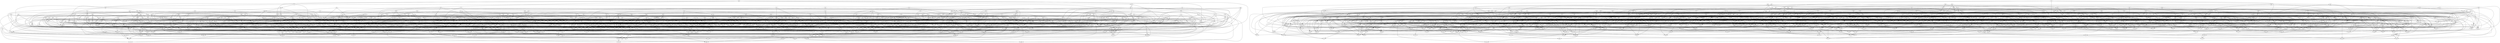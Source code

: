 digraph "Day 25 Cut Graph" {
	dlk -> skp
	rdx -> xff
	dmc -> thp
	cqx -> zsf
	cqx -> zhm
	cqx -> xcd
	cqx -> vcp
	hln -> bkg
	gks -> gng
	gks -> mkf
	gks -> nfg
	zql -> cjn
	zql -> tvb
	rvh -> svd
	rvh -> pcz
	ddc -> blb
	dbl -> nxm
	dbl -> xxc
	dbl -> knb
	dbl -> jjg
	dbl -> hdq
	gnt -> jpm
	gnt -> mbq
	gnt -> qsr
	qpx -> lbk
	qpx -> msb
	tqt -> ccl
	tqt -> nfh
	tqt -> gls
	tqt -> fgr
	tqt -> zgx
	tqt -> psn
	bpx -> tzz
	bpx -> rqp
	bpx -> dhx
	ccz -> lvt
	ccz -> bxg
	ccz -> mpp
	ccz -> jmp
	hkl -> xtx
	tts -> tmt
	tts -> rnx
	tts -> cgs
	bbc -> rqm
	bbc -> xkh
	bbc -> qbs
	bbc -> hrb
	npl -> kpg
	npl -> zbj
	npl -> cgn
	jxc -> djx
	jxc -> tkb
	hnp -> sdn
	lmg -> zfk
	lzh -> tzg
	lzh -> bgs
	lzh -> scb
	ppb -> vzk
	ppb -> pmp
	ppb -> rcf
	svt -> ssm
	svt -> xdq
	svt -> xqd
	svt -> lqm
	bvb -> pjc
	bvb -> sfc
	bvb -> dmc
	rtq -> qtr
	qjp -> xqj
	qjp -> kvs
	qjp -> gtg
	xzd -> zdf
	xzd -> gtn
	xzd -> hhr
	xzd -> tbh
	scg -> vzk
	scg -> gxv
	scg -> srd
	jnn -> tdt
	jnn -> ctx
	jnn -> ncg
	pjm -> vkv
	pjm -> tln
	pjm -> kbq
	pjm -> rjt
	cpv -> bjv
	cpv -> lvl
	cpv -> mmz
	lsl -> pvn
	lsl -> zss
	lsl -> bxs
	tcj -> pnz
	tcj -> ljp
	tcj -> tts
	tcj -> mbj
	gzm -> jsr
	gzm -> ltp
	gzm -> gdg
	gzm -> ndl
	nbb -> rtq
	nbb -> gbq
	nbb -> clv
	ncf -> zfk
	ncf -> fbh
	ncc -> vmx
	ncc -> cvp
	bhp -> lhz
	bhp -> mqp
	bhp -> nbl
	bhp -> sfl
	bhp -> mtm
	hbf -> qdc
	hbf -> shh
	hbf -> kjq
	ksf -> tjk
	ksf -> cdx
	ksf -> cht
	ksf -> pkd
	lbp -> sbs
	lbp -> dhx
	lbp -> hst
	lqr -> lnq
	lqr -> spm
	lqr -> rks
	lqr -> llj
	jkl -> rzz
	jkl -> xvc
	jkl -> vxb
	jkl -> fhx
	bvq -> ckv
	dnh -> kcp
	dnh -> jjq
	dhx -> kfr
	ltr -> bvz
	ltr -> ltp
	ltr -> lqc
	ltr -> pts
	ltr -> rjh
	jcg -> nfj
	jcg -> rks
	jzz -> qhh
	jzz -> vbn
	jzz -> bmf
	lsn -> sfc
	lsn -> pjs
	lsn -> sxj
	lgb -> xmc
	lgb -> mkq
	lgb -> ljf
	llb -> zxj
	htl -> rjp
	htl -> zqq
	htl -> fhk
	htl -> ckg
	htl -> scd
	ptk -> slt
	ptk -> hkl
	rjl -> dkg
	xxm -> xkg
	xxm -> qmc
	jfq -> vmx
	jfq -> phf
	jfq -> sjf
	jfq -> pfl
	lvd -> dfd
	lvd -> dxf
	lvd -> cbn
	qmq -> zvk
	shb -> zhd
	shb -> kjh
	rjt -> grj
	rjt -> hvd
	rjt -> jmq
	jmv -> qpv
	jmv -> dgr
	jmv -> kqc
	jmv -> tzz
	jmv -> ccz
	jmv -> bxg
	fvx -> fkx
	fvx -> qpg
	fvx -> xjl
	fvx -> rbl
	knc -> chr
	knc -> dlk
	xbg -> zjd
	xbg -> mms
	xbg -> xmq
	xbg -> rfn
	cht -> qgj
	cht -> hgd
	nms -> rjh
	nms -> xfp
	nms -> bmf
	gsc -> gbm
	gsc -> xnf
	gsc -> mqr
	knb -> vck
	knb -> thm
	knb -> zsm
	ksj -> hml
	ksj -> qmt
	ksj -> txb
	kjj -> zfp
	kjj -> glp
	vzf -> tqb
	sfq -> tgj
	sfq -> nng
	sfq -> xdv
	zjd -> crq
	ssg -> mhg
	ssg -> zxm
	ssg -> sdn
	ssg -> csx
	srf -> zhm
	srf -> lks
	srf -> bzp
	srf -> zpf
	pts -> rjh
	pts -> hvd
	pts -> tbg
	rbv -> gsc
	rbv -> hfj
	vct -> fzx
	vct -> jcz
	lkd -> blp
	jdd -> jtv
	jdd -> zmf
	jdd -> rvh
	jdd -> ggl
	qgp -> xlm
	qgp -> vmb
	qgp -> cnf
	qgp -> sxz
	lfl -> qlc
	lfl -> xbf
	lfl -> kvz
	lfl -> fxk
	lfl -> spm
	xjx -> knp
	xjx -> glh
	xjx -> gbq
	xjx -> qmz
	rrm -> mvt
	rrm -> jfp
	rhv -> nmt
	rhv -> knp
	rhv -> gtd
	rhv -> rpt
	rhv -> pkf
	rhv -> gnl
	qdb -> lmg
	nsj -> npg
	nsj -> rrm
	nsj -> xdq
	nsj -> xvc
	nsj -> xhl
	kbv -> dtt
	qfl -> tzr
	qfl -> mtj
	qfl -> fhk
	qfl -> mjx
	fzv -> thc
	zkl -> sns
	zkl -> zpl
	scb -> zvz
	gsb -> rhg
	djt -> thf
	djt -> rsx
	djt -> qgr
	djt -> zjp
	djt -> jtv
	lrm -> kjb
	ctc -> znz
	ctc -> jgh
	bsx -> mtn
	bsx -> lds
	bsx -> lgk
	bsx -> cjn
	gzp -> bjv
	gzp -> pnq
	gzp -> blh
	gzp -> sgd
	bkj -> sdj
	bkj -> mxz
	bkj -> hbp
	clr -> tzk
	clr -> sbb
	clr -> zlg
	clr -> ccm
	clr -> qgr
	clr -> zdb
	ldz -> tkd
	lfd -> rqp
	lfd -> glp
	lfd -> tnx
	lfd -> jdq
	lfd -> kfr
	jkt -> rjh
	jkt -> lgd
	jkt -> ghm
	jkt -> knm
	xpv -> smr
	xpv -> dhx
	kct -> mkj
	kct -> rpm
	lzp -> gxl
	lzp -> dmx
	lzp -> kbv
	lzp -> hdt
	xpr -> rnp
	xmb -> jcz
	xmb -> fvg
	xmb -> clm
	mbs -> mvh
	mbs -> hln
	tmk -> llt
	tmk -> tbq
	tmk -> llz
	tmk -> pnr
	fbq -> mcs
	fbq -> zgs
	qrr -> dtt
	rdl -> qxv
	rdl -> sgg
	rdl -> jrg
	rdl -> fbq
	vjl -> hbd
	vjl -> tkd
	vjl -> vbr
	vjl -> pcj
	bjk -> ckt
	bjk -> pqv
	bjk -> mbq
	bjk -> xhv
	bjk -> flc
	hcb -> tsc
	hcb -> zxd
	hcb -> bdb
	hcb -> znl
	tkc -> jjr
	tkc -> gfg
	tkc -> lrb
	qpm -> pkd
	jvq -> nvr
	xtl -> nsm
	zhd -> tgr
	rbl -> xtl
	rbl -> nhv
	vzg -> tdb
	vzg -> jrb
	vzg -> xcn
	vzg -> czz
	bjj -> sjr
	bjj -> mbc
	lpz -> blb
	lpz -> mbq
	ckz -> bnc
	ckz -> lnq
	ckz -> xdv
	vnl -> smm
	vgf -> grj
	vgf -> tbg
	vgf -> klh
	vgf -> kjg
	vgf -> xhl
	cnc -> kxb
	cnc -> jsf
	lzl -> kcx
	lzl -> zvl
	lzl -> qmq
	rck -> hqt
	rck -> lsl
	rck -> dnh
	tjk -> nrl
	vjz -> kmb
	vjz -> kht
	vjz -> gqz
	vjz -> xmh
	hhg -> bcc
	hhg -> ndx
	hhg -> tzm
	bvt -> gtd
	pfv -> brr
	pfv -> tzr
	pfv -> zmp
	pfv -> kjd
	mrr -> mkb
	mrr -> smm
	mrr -> tzv
	mrr -> hjq
	llj -> xxm
	llj -> dhk
	llj -> vhb
	bsk -> xln
	bsk -> sts
	bsk -> fxd
	bsk -> vjf
	gzq -> msb
	rsj -> dvr
	rsj -> hxq
	ckg -> sbr
	ckg -> pcf
	drp -> mvt
	drp -> ppb
	drp -> stg
	drp -> jtt
	mqj -> tqb
	rhp -> gms
	rhp -> rln
	bxd -> bgh
	bxd -> nrm
	dgm -> rps
	dgm -> qmj
	dgm -> btg
	mtn -> hnp
	mtn -> dls
	ttq -> ddc
	ttq -> fqp
	jhr -> msq
	jhr -> xcd
	jhr -> zxj
	jhr -> pcf
	qqz -> lcx
	qqz -> rss
	qqz -> zlc
	qqz -> vcs
	qqz -> pgz
	qqz -> khc
	ndg -> jgv
	ndg -> nvr
	ndg -> pqx
	lgm -> xkz
	lgm -> zxj
	lgm -> zgm
	hzm -> skc
	hzm -> kqc
	hzm -> znl
	jkj -> cvv
	jkj -> bcc
	jkj -> sfc
	rhm -> dmn
	rhm -> zxv
	rhm -> gzq
	rhm -> dvx
	vgv -> ttg
	vgv -> smm
	vgv -> lsl
	vgv -> cdf
	crp -> jkm
	crp -> rdg
	pcz -> psn
	gjr -> xtl
	gjr -> mxm
	gjr -> jnn
	gjr -> xfv
	qxh -> ndx
	qxh -> crh
	qxh -> tnz
	lvx -> hsb
	lvx -> lzb
	lvx -> hvb
	lvx -> lqm
	pcb -> qbj
	pcb -> nmm
	pcb -> ccm
	pcb -> rhj
	pcb -> prs
	lds -> tch
	lds -> kfk
	lds -> hjb
	lds -> qdj
	dkl -> nsb
	dkl -> slr
	kqj -> tkd
	nmt -> ncj
	nmt -> mms
	nmt -> lzk
	htv -> sts
	htv -> jgv
	htv -> fvg
	cbn -> bcx
	hmj -> hvg
	hmj -> ghm
	xld -> rjl
	xld -> jcf
	xld -> prb
	xld -> lrm
	nxm -> xmq
	nxm -> znz
	nxm -> bvt
	gtr -> hvf
	gtr -> qmh
	gtr -> djx
	gtr -> ggl
	pdd -> zxd
	pdd -> xbr
	pdd -> plg
	pdd -> bzg
	msq -> pkk
	tmc -> zrq
	tmc -> ghk
	tmc -> qtv
	smm -> jmq
	psd -> qfv
	phs -> kfs
	phs -> vxb
	phs -> znf
	phs -> qsf
	dzt -> nhv
	dzt -> rtb
	dzt -> kfd
	krh -> bzp
	krh -> tlf
	krh -> ghf
	krh -> fvg
	krh -> spm
	cds -> vxm
	qgg -> ncm
	qgg -> gkr
	qgg -> zft
	qgg -> hnd
	xzx -> nzm
	psc -> zrq
	psc -> hlq
	psc -> trn
	psc -> ckg
	blt -> msf
	blt -> blv
	gms -> xln
	gms -> kjb
	ftt -> xfp
	xbc -> bfz
	xbc -> znl
	xbc -> dhx
	nbl -> hnp
	nbl -> pxn
	cck -> pnq
	cck -> mts
	tkm -> rsx
	tkm -> tsc
	zfx -> bvj
	zfx -> lgk
	vng -> nsb
	ltb -> bjv
	ltb -> qrr
	ltb -> gfg
	djs -> sck
	djs -> xzx
	sbs -> rqh
	sbs -> gfp
	sbs -> jvl
	sbs -> cbd
	sbs -> thf
	rzh -> mhs
	rzh -> fkx
	rzh -> bcx
	rzh -> csr
	tpm -> jzz
	tpm -> xfh
	tpm -> gqj
	rmz -> qdb
	rmz -> kst
	rmz -> bxl
	rmz -> xjd
	rmz -> bsd
	llt -> zjd
	llt -> mbc
	mmt -> sts
	mmt -> sbb
	kxl -> zrp
	kxl -> jlg
	kxl -> qsr
	zqt -> xvf
	zqt -> svt
	zqt -> tkl
	zqt -> hml
	zqt -> bjk
	zqt -> ncc
	zjs -> hdq
	zjs -> lrb
	ckt -> ljg
	ckt -> xvl
	ckt -> jkl
	bkx -> vfm
	bkx -> xdz
	flr -> njp
	flr -> lkd
	flr -> hpk
	flr -> sfn
	jrz -> sns
	jrz -> xsn
	jrz -> rln
	xff -> mbq
	snf -> hck
	bxv -> lzl
	bxv -> brq
	bxv -> pts
	bxv -> qqz
	qtv -> jtb
	qtv -> qfv
	hgd -> zvl
	hgd -> mkn
	vgb -> xbf
	vgb -> txd
	vgb -> zmp
	vgb -> mgv
	mbv -> sdj
	mbv -> smm
	mbv -> mvr
	xdv -> stc
	xdv -> zjp
	rlr -> rjh
	rlr -> ttg
	rlr -> pmg
	rlr -> pcj
	kcx -> fnf
	kcx -> bgs
	kcx -> mhm
	jnh -> lcd
	jnh -> hpd
	jnh -> hfr
	jnh -> zpl
	fqx -> czf
	gbh -> hgp
	gbh -> zrl
	gbh -> gbz
	gbh -> xkp
	hrd -> gpx
	hrd -> jrb
	hrd -> mzs
	nrd -> xcd
	fds -> hbr
	fds -> znz
	fds -> sqq
	fds -> qjd
	ndx -> zfk
	zjp -> kdn
	gbc -> qfv
	zdb -> dvr
	zdb -> pxn
	jlz -> kfr
	jlz -> qft
	jlz -> rnr
	kdh -> rjh
	kdh -> gxl
	kdh -> fqj
	kdh -> gjx
	kzh -> vkv
	kzh -> ldz
	thg -> tjx
	thg -> lpq
	fnm -> vhh
	fnm -> jfd
	fnm -> nvh
	qrl -> ntx
	qrl -> scb
	qrl -> bsv
	mtg -> tlf
	ssp -> xmv
	ssp -> jdn
	ssp -> hgp
	zlg -> qgz
	bgh -> jxc
	zbj -> crq
	jmp -> ptz
	jmp -> fhv
	jmp -> hrj
	tsq -> rkr
	tsq -> rnh
	tsq -> rhn
	nvh -> xkg
	nvh -> tzp
	nvh -> rqx
	pnz -> dmc
	pnz -> xff
	kkx -> fpr
	kkx -> cdl
	kkx -> kbn
	zjv -> xfs
	zjv -> xbc
	zjv -> xpr
	zjv -> fsh
	zjv -> prd
	vxm -> jcz
	ncg -> tnx
	zqb -> qzl
	zqb -> rxp
	zqb -> lgk
	qzp -> bxz
	qzp -> rbn
	vxc -> dhk
	vxc -> xkp
	vxc -> jfg
	vxc -> bvq
	vxc -> xdc
	vxc -> sbr
	xvg -> mhg
	xvg -> rvc
	xvg -> hkp
	xvg -> fgr
	dzd -> nfh
	gfg -> qtr
	gfg -> xxf
	hxd -> ctc
	hxd -> ckt
	hxd -> mzs
	rvv -> ccl
	rvv -> qft
	rvv -> nrd
	hqz -> gng
	hqz -> rhp
	hqz -> vcb
	hqz -> bfh
	hqz -> dzt
	hqz -> kct
	pnq -> ghr
	pnq -> bnr
	mrg -> fdl
	mrg -> ghr
	mrg -> rcj
	mrg -> njk
	gdl -> xsj
	gdl -> mgv
	gdl -> btc
	gdl -> pqt
	kvt -> rqp
	kvt -> glx
	kvt -> lng
	kvt -> mmt
	brq -> ttq
	nnb -> dxr
	nnb -> xfv
	spg -> nrm
	spg -> zjp
	spg -> rvh
	spg -> kjj
	phg -> tpm
	phg -> jrn
	phg -> msl
	phg -> qhr
	tdg -> hfv
	tdg -> hvg
	tdg -> vvm
	tdg -> cgs
	tdg -> lsk
	zqn -> pjk
	zqn -> mkn
	zqn -> bcb
	zqn -> ndl
	jlq -> pfl
	jlq -> zzl
	jlq -> hhx
	jlq -> klh
	lhz -> psn
	kvz -> xxp
	kvz -> zdf
	kvz -> pgs
	kvz -> jzt
	zgp -> lxf
	zgp -> sjk
	zgp -> vct
	zgp -> lph
	slm -> kfk
	qzl -> ghk
	ksd -> dmn
	ksd -> pvn
	ksd -> tmt
	cqk -> rrk
	cqk -> tsb
	cqk -> plk
	cqk -> sqp
	bkg -> hmj
	bkg -> bcn
	cgs -> qsr
	pmt -> ldq
	pmt -> vxb
	pmt -> bxs
	pmt -> mbq
	gqv -> mxs
	gqv -> pjs
	gqv -> pmc
	gqv -> bxl
	rtp -> pfk
	rtp -> qgs
	rtp -> ptk
	hsn -> gnt
	hsn -> gsb
	hsn -> gqk
	hsn -> jnx
	hsn -> dqj
	znm -> lmg
	znm -> rcj
	znm -> gnh
	znm -> kzh
	znm -> trs
	fbv -> vmh
	fbv -> gfb
	fbv -> shb
	fbv -> ctx
	lqc -> hfv
	lqc -> fhn
	lqc -> xrt
	nkp -> sct
	nkp -> zch
	nkp -> pjs
	nkp -> cvk
	xhl -> qmq
	jjg -> zzn
	jjg -> lzk
	fgb -> ghr
	fgb -> rqv
	qsk -> lds
	qsk -> kch
	qsk -> tlh
	xmr -> kcx
	xmr -> nms
	xmr -> blb
	xmr -> qrr
	slz -> rxg
	slz -> sjk
	slz -> mkq
	slz -> pqt
	slz -> dnd
	xzr -> ftt
	xzr -> mbj
	xzr -> zxv
	xzr -> rtq
	xzr -> rtx
	xzr -> drp
	fhv -> tkr
	fhv -> gbc
	fhv -> bkx
	jjj -> bjj
	jjj -> rnx
	jjj -> dsl
	jjj -> qrl
	fxm -> bbg
	fxm -> rsj
	fxm -> vnk
	fxm -> vrx
	fxm -> prd
	ldr -> sjr
	ldr -> dvd
	ldr -> lkh
	ldr -> mxs
	ldr -> tvm
	phl -> fvj
	phl -> rcr
	phl -> mqr
	phl -> fsf
	phl -> sfk
	slt -> pfk
	hrj -> skc
	hrj -> bpv
	xtb -> cdx
	xtb -> rbq
	qkp -> xsq
	qkp -> zqb
	qkp -> plg
	vck -> hvd
	vck -> jjq
	vnk -> qdj
	qhl -> kvs
	qhl -> fld
	qhl -> jxj
	qhl -> bcx
	qhl -> glp
	nng -> jvq
	nng -> fqx
	vqm -> dlk
	vlm -> bvt
	vlm -> gjg
	dvx -> dvd
	dvx -> rdx
	mgj -> ftt
	mgj -> nnf
	mgj -> nmf
	mgj -> dvd
	mgj -> zzp
	mkx -> hvf
	mkx -> cdk
	mkx -> jds
	mkx -> hrj
	mkx -> jcz
	hpz -> rbd
	hpz -> tgl
	rqz -> ncf
	rqz -> hmp
	rqz -> gmx
	hml -> tln
	hml -> crt
	jqk -> dvp
	jqk -> qfb
	jqk -> qjd
	htm -> ntn
	htm -> cds
	fdm -> pfl
	fdm -> bgs
	fdm -> nrl
	fdm -> cjh
	qxv -> ckg
	qxv -> hxq
	qxv -> tkb
	vbn -> kpg
	vbn -> msb
	mnb -> xpr
	mnb -> ljs
	mnb -> xxm
	mnb -> rxk
	mnb -> nvr
	dvd -> dxc
	dvd -> gmx
	qzz -> fds
	qzz -> qzk
	qzz -> sjf
	qzz -> mts
	qnr -> svd
	ksc -> xbf
	ksc -> rpm
	ksc -> gtr
	ksc -> zqq
	crc -> bnc
	crc -> gqp
	crc -> rxz
	ktz -> kvz
	ktz -> qbs
	ktz -> cbl
	ktz -> nkr
	klh -> khc
	prg -> gng
	prg -> krs
	dvr -> dzr
	tbq -> mvr
	ssv -> nsm
	ssv -> zgm
	ltj -> xln
	ltj -> kct
	ltj -> mhs
	ltj -> bbg
	pqs -> jkm
	pqs -> tqb
	pqs -> rxz
	grx -> dqj
	grx -> qvr
	grx -> rss
	qbs -> djx
	qbs -> tqz
	dsl -> frt
	dsl -> hrx
	dsl -> dlj
	dsl -> bxf
	gnl -> lxh
	gnl -> bcc
	gnl -> hhm
	frz -> hck
	frz -> bfz
	frz -> kch
	zgs -> qlc
	thp -> bnr
	rhn -> sbz
	rhn -> hvg
	bsb -> ttc
	bsb -> kbn
	bsb -> xzc
	nnh -> lbk
	nnh -> dlk
	nnh -> lzk
	fhz -> hbr
	fhz -> sjh
	fhz -> xrt
	fhz -> mvh
	fhz -> mvr
	tvr -> ptz
	tvr -> nnb
	tvr -> kdc
	tvr -> hst
	tvr -> fsh
	tvq -> bdb
	mmz -> tjk
	mmz -> tvd
	mmz -> lrb
	xbk -> sjr
	cgk -> kxs
	cgk -> hjb
	cgk -> jcf
	gxz -> rqh
	gxz -> qhj
	gxz -> nng
	cqv -> pqv
	cqv -> xsp
	cqv -> vkp
	cqv -> czd
	dgn -> bqz
	dgn -> rnx
	dgn -> dnh
	dgn -> lmg
	xsp -> pdb
	crh -> lsk
	trg -> dvr
	trg -> zmf
	trg -> rsq
	trg -> gmg
	gpk -> qpm
	xcx -> sdn
	xcx -> kgk
	rzz -> vng
	rzz -> rlr
	dvp -> jsf
	xxc -> gnv
	xxc -> cst
	gmd -> sdj
	gmd -> bbb
	gmd -> vth
	gmd -> xbk
	ghk -> dxr
	xfp -> zjs
	xtx -> gkk
	blv -> gzq
	blv -> bvt
	tbh -> mfr
	tbh -> fjr
	tbh -> ksx
	tbh -> tkb
	mfv -> krf
	mfv -> sbz
	mfv -> gdg
	mfv -> ppb
	rxk -> zjl
	rxk -> pcz
	rxk -> xkz
	rxk -> trn
	kjq -> xjl
	kjq -> kpp
	kjq -> thc
	cqs -> tnz
	cqs -> xrg
	cqs -> xkl
	cqs -> hpk
	cqs -> ljp
	kfl -> hpd
	kfl -> hst
	kfl -> bgh
	kfl -> thg
	tsp -> glh
	tsp -> khx
	tsp -> dqp
	tsp -> nsj
	bmr -> lrb
	bmr -> hrd
	bmr -> fqp
	bmr -> jqt
	bmr -> ksd
	bmr -> cvk
	bmr -> gnl
	bmr -> xvx
	xfv -> pqx
	xfv -> bbl
	jtp -> lhz
	jtp -> zlv
	jtp -> xmb
	jtp -> tqz
	rlh -> dtt
	rlh -> rpc
	rlh -> tkc
	rlh -> chr
	bnh -> kjg
	thl -> frt
	thl -> kbv
	thl -> hsb
	thl -> crs
	gtg -> zxm
	gtg -> lsg
	gtg -> xzc
	vvh -> fpr
	vvh -> pgs
	vvh -> plg
	vvh -> vcp
	dfh -> gxv
	dfh -> bcp
	dfh -> cfq
	dfh -> fbh
	plg -> zdf
	plg -> psn
	ssn -> fpr
	ssn -> ksv
	ssn -> rvc
	lfn -> jct
	lfn -> qts
	lfn -> rxg
	lfn -> rxj
	mkr -> nrj
	bjq -> vxm
	bjq -> qft
	dmx -> pmp
	dmx -> cdf
	dmx -> mzs
	fvf -> gkk
	fvf -> xcn
	fvf -> zxb
	fvf -> mxz
	fvf -> gpp
	blh -> xvc
	blh -> xfp
	blh -> jrb
	stg -> cnc
	stg -> jkf
	stg -> rpt
	qjb -> rbq
	qjb -> bnr
	pnx -> rqm
	pnx -> bzp
	sfh -> tzz
	sfh -> rvc
	sfh -> vlh
	zqq -> bxz
	zqq -> jxj
	qxf -> qqc
	qxf -> qlg
	qxf -> dgt
	qxf -> cqz
	qct -> qnr
	qct -> dls
	qct -> lgk
	qct -> rqx
	qct -> rsx
	qct -> vps
	qct -> zxd
	dgr -> rfc
	dgr -> zjf
	dgr -> zft
	nrm -> nsm
	fpr -> gqm
	fpr -> zcq
	fxk -> zxj
	rrz -> sml
	rrz -> zvl
	rrz -> tbg
	rrz -> skp
	sgz -> hck
	sgz -> gbm
	sgz -> dfd
	prs -> zqb
	prs -> bbg
	tfc -> qpm
	kht -> qsr
	sjh -> skp
	xnx -> sxb
	xnx -> xln
	xnx -> kpp
	xnx -> mxm
	xnx -> xbr
	xnx -> tql
	vcr -> ldc
	vcr -> pmc
	vcr -> znf
	vcr -> tmt
	pkf -> tbg
	bsd -> zfk
	bsd -> hhn
	bsd -> vqm
	bsd -> kst
	dvv -> cnj
	dvv -> xzc
	dvv -> fsh
	dvv -> qzp
	dvv -> nrm
	vzm -> lpz
	vzm -> scb
	vzm -> crt
	vzm -> tgl
	gqz -> sdj
	gqz -> ksj
	mbl -> kkp
	mbl -> pjk
	gbq -> hmp
	gbq -> kdk
	hqx -> fvj
	hqx -> nrj
	hqx -> rxh
	hqx -> krs
	pdv -> jgh
	pdv -> jsf
	sxb -> rtb
	cdk -> qnr
	cdk -> tvq
	nfc -> bjj
	nfc -> fdl
	nfc -> jrn
	khx -> xsp
	khx -> txb
	mxk -> zqc
	mxk -> gjf
	mxk -> kbv
	mxk -> gjx
	xqz -> svx
	xqz -> xsq
	xqz -> tnx
	xqz -> kzz
	kcf -> gkq
	kcf -> mbs
	kcf -> hmp
	kcf -> vqm
	dzr -> xdz
	dzr -> clm
	bnc -> xsn
	kdn -> kqh
	dkg -> xln
	dkg -> zgd
	dkg -> ncg
	xbn -> rbb
	xbn -> gmx
	xbn -> ncf
	xbn -> clv
	xbn -> zss
	qls -> msm
	qls -> knp
	qls -> dbm
	qls -> ngx
	qls -> pdv
	qls -> dvx
	zcq -> zmf
	zcq -> jfd
	xkl -> qsf
	xkl -> pkf
	vrs -> sfl
	vrs -> zfx
	vrs -> hrj
	kdc -> nzm
	kdc -> zgd
	kdc -> rnp
	brb -> bvj
	ljf -> zlg
	ljf -> lnq
	ljf -> nvh
	gfv -> crp
	gfv -> xjl
	gfv -> kgd
	gfv -> bvq
	gfv -> tvb
	bpp -> gsc
	lsp -> lzb
	lsp -> ldz
	lsp -> blt
	lsp -> mbr
	mfr -> vlk
	mfr -> rnr
	vhh -> lfd
	vhh -> vhb
	vhh -> bdt
	vlc -> qbk
	vlc -> rxg
	vlc -> vjq
	vlc -> zgd
	fpl -> hkl
	fpl -> tlj
	fpl -> xfp
	bsq -> hdt
	bsq -> njk
	bsq -> rzr
	bsq -> gnn
	xqm -> qqf
	xqm -> vdd
	xqm -> zdz
	xqm -> dgp
	nfz -> bnh
	nfz -> mbs
	nfz -> hdt
	nfz -> rss
	dbs -> jfp
	dbs -> tkd
	nrb -> rzg
	nrb -> sbz
	nrb -> ndx
	nrb -> kvk
	gfb -> pdr
	gfb -> mtj
	fbr -> dvp
	fbr -> ccq
	fbr -> zzn
	fbr -> qsr
	rss -> zlc
	rps -> rdg
	rps -> vjf
	rps -> mpq
	rps -> dfd
	xkp -> bpx
	xkp -> trd
	crt -> gpk
	mpk -> ssv
	mpk -> vmb
	mpk -> bkv
	ngx -> rpc
	ngx -> qpm
	bzs -> flg
	bzs -> gch
	bzs -> qfb
	msl -> jdf
	msl -> vqn
	msl -> jqt
	hvf -> pxn
	kll -> kqj
	kll -> pqv
	kll -> cmt
	rhk -> jtm
	rhk -> vzk
	rhk -> hbp
	fsl -> jtt
	fsl -> dlj
	fsl -> drt
	fsl -> sqp
	mgv -> xzc
	mgv -> rks
	mgv -> tlf
	shs -> jct
	cmt -> jpm
	xbd -> shh
	xbd -> zsp
	xbd -> shq
	xbd -> htv
	xbd -> ksv
	xbd -> pdr
	kss -> glp
	ldq -> rkr
	ldq -> rnh
	ldq -> zlb
	ldq -> tsq
	xfr -> sdj
	xfr -> gzq
	xfr -> blr
	xfr -> qmt
	sbz -> ncj
	rdk -> fzl
	rdk -> bzz
	rdk -> pmp
	rdk -> nfx
	hmd -> zmf
	hmd -> fvg
	hmd -> ljz
	hmd -> gtn
	pjk -> sxj
	tnz -> qpx
	kqp -> gxl
	kqp -> zbb
	kqp -> lsk
	kqp -> dqp
	nmq -> nng
	bxf -> mxz
	bxf -> zss
	dmn -> msm
	mqr -> xnf
	xst -> qdc
	xst -> cpf
	xst -> vqc
	xst -> fgr
	tjx -> bqj
	khl -> xxp
	tgx -> xfp
	tgx -> frx
	tgx -> lsl
	tgx -> rbd
	vxl -> hhk
	vxl -> kjb
	vxl -> jhj
	vxl -> ntn
	rcf -> zth
	rcf -> jgr
	kpl -> zpf
	kpl -> bpv
	kpl -> bxd
	kpl -> slm
	kpl -> rjl
	kpl -> jcg
	zdf -> lqx
	zdf -> hxq
	mzg -> vnl
	qbj -> fxk
	qbj -> rtb
	gxl -> hln
	gxl -> ghm
	mhm -> bcc
	mhm -> vcg
	mhm -> nnh
	bmf -> ccf
	rrk -> mqv
	hsb -> kht
	hsb -> qsf
	hsb -> xmh
	bts -> xxc
	bts -> rht
	bts -> gjf
	bts -> rzr
	kbs -> rlz
	kbs -> tvb
	kbs -> lxf
	kbs -> rhd
	xds -> mbr
	xds -> qdb
	xds -> nqs
	xds -> lqm
	fvj -> kqh
	fvj -> vjf
	znl -> kdp
	sml -> pns
	qdj -> rlz
	cst -> hfv
	cst -> qvr
	skl -> sck
	skl -> hgj
	bkv -> hvf
	bkv -> zvq
	ndj -> rjp
	ndj -> zjf
	ndj -> fxl
	jvl -> rdg
	jvl -> rvc
	jvl -> hgj
	vcd -> flc
	vcd -> pfk
	gmg -> bnq
	gmg -> nsm
	gmg -> kjd
	nmv -> bjq
	nmv -> rqp
	nmv -> pnx
	nmv -> vjf
	hhk -> rfc
	hhk -> qqc
	qqg -> rbf
	qqg -> qzk
	qqg -> vqq
	qqg -> bmf
	rbg -> sxz
	gxj -> lpq
	gxj -> kqh
	xqj -> hjb
	rtx -> xmq
	rtx -> blp
	rtx -> vth
	qjk -> mkr
	qjk -> kss
	qjk -> rbg
	qjk -> mhq
	kjh -> rvc
	kjh -> jtv
	crn -> qqr
	tvm -> zbj
	rxc -> qvr
	rxc -> phg
	rxc -> cmt
	rxc -> fnd
	cjv -> qsf
	cjv -> rhg
	ggl -> tzp
	sfl -> jtb
	tlh -> fkx
	tlh -> rjp
	tlh -> zql
	nlf -> gdh
	nlf -> rjp
	nlf -> nbl
	nlf -> lsg
	phr -> ljg
	phr -> kqf
	phr -> mbc
	jmx -> bnh
	jmx -> cfl
	jmx -> gpk
	jmx -> gnn
	jmx -> trs
	rdr -> trs
	rdr -> pmc
	zrq -> kxs
	zrq -> bps
	qbk -> cgk
	qbk -> ncg
	sll -> zft
	tzs -> srv
	tzs -> mkn
	gjf -> vkv
	gjf -> sqv
	zqc -> vxd
	zqc -> cfl
	plk -> gdg
	ctx -> tzp
	ctx -> kch
	rln -> hxq
	pmg -> vxd
	prk -> mkn
	prk -> nqs
	prk -> dlk
	nbq -> nzm
	nbq -> bfc
	nbq -> jrz
	nbq -> zjl
	lqq -> npl
	lqq -> hrx
	lqq -> hgn
	lqq -> tzm
	jzh -> qlg
	qpg -> shq
	qpg -> nps
	qpg -> trd
	vcs -> vzk
	tdb -> rkr
	tdb -> pvn
	tdb -> bcp
	tdb -> fdt
	tdb -> rdx
	zlc -> lxh
	zlc -> kqf
	frj -> pdn
	frj -> pns
	frj -> fdt
	dbg -> nhv
	dbg -> sxk
	fzp -> rck
	fzp -> qgs
	fzp -> trs
	fzp -> jtt
	pcf -> fxl
	pcf -> qmj
	tnr -> skl
	tnr -> zrl
	tnr -> lpq
	tnr -> lhz
	tnr -> xmv
	pkk -> jvq
	fbc -> kxl
	fbc -> jfp
	fbc -> phf
	npj -> kjd
	npj -> bbl
	npj -> ntn
	nmf -> bmm
	nmf -> tlj
	nmf -> vmx
	cjt -> qzl
	cjt -> vjm
	cjt -> fmv
	cjt -> jkm
	bnz -> xjt
	bnz -> tgj
	bnz -> zkl
	bnz -> cqz
	txb -> vqn
	lvl -> jkf
	bzg -> jcf
	bzg -> lgk
	sgl -> jtv
	sgl -> cbl
	sgl -> glp
	ksg -> csr
	ksg -> kdn
	ksg -> ccm
	ksg -> xzn
	ksx -> nfj
	bfc -> llb
	bfc -> bkx
	bfc -> ttj
	bfc -> ghf
	vgj -> jkj
	vgj -> kpd
	vgj -> ptk
	vgj -> mbl
	xsj -> vzf
	xsj -> pgm
	xsj -> krs
	lxf -> tgj
	lxf -> qbj
	sqq -> lxh
	sqq -> pcj
	sqq -> sfn
	vqq -> jvz
	vqq -> cck
	vqq -> fnd
	pdr -> dzd
	hlx -> hvd
	hlx -> ltp
	hlx -> cvk
	hlx -> hpz
	zmp -> jfd
	xjl -> mtn
	vrh -> klx
	vrh -> nzm
	vrh -> dxr
	vrh -> zjp
	vrh -> qqp
	gsn -> ghf
	gsn -> qbs
	gsn -> qhj
	hjq -> ldz
	hjq -> gkq
	hjq -> sjr
	vcp -> bdb
	nmk -> kss
	nmk -> qqc
	nmk -> lls
	nmk -> sfl
	qjd -> qvr
	ldc -> nfx
	qmh -> ptz
	hlf -> zgz
	hlf -> nfx
	hlf -> vng
	hlf -> npt
	hlf -> sjf
	lgs -> bqz
	lgs -> pmh
	lgs -> dlj
	lgs -> sqv
	sgd -> lbk
	sgd -> qkk
	sgd -> jtt
	sgd -> hgq
	cdx -> pmp
	drz -> kjd
	drz -> mpg
	drz -> lfd
	ztl -> sfc
	ztl -> khc
	ztl -> bvt
	ztl -> tsq
	kqc -> pgm
	mjx -> fvj
	mjx -> nvh
	mjx -> jzt
	sbm -> qfl
	sbm -> gsn
	sbm -> tmc
	sbm -> shs
	zjz -> sfh
	zjz -> qlc
	zjz -> rhd
	rbn -> pph
	jrg -> xsq
	jrg -> jtb
	jrg -> bbl
	hpd -> xdz
	mhl -> hqt
	mhl -> cvp
	mhl -> gsb
	ljz -> sts
	gzl -> hdq
	gzl -> sjh
	ccm -> kxs
	zsm -> sjf
	zsm -> glr
	zsm -> mbc
	pvk -> dfm
	pvk -> cdh
	pvk -> hbb
	pvk -> mpk
	bsv -> gnz
	bsv -> txb
	jdq -> ksv
	jdq -> bvq
	crs -> cvv
	crs -> kbq
	crs -> ttl
	csr -> sck
	csr -> rvv
	csr -> tlh
	rnp -> msq
	gbz -> gxj
	gkk -> hgd
	fhn -> mvt
	fhn -> ldz
	fhn -> tfc
	ghn -> vmx
	ghn -> xfh
	zpf -> xfv
	khb -> xtl
	khb -> frz
	hqr -> ztz
	hqr -> qjb
	hqr -> ghm
	qvr -> pdv
	txc -> zbj
	txc -> blp
	dlj -> pdb
	stc -> mtj
	stc -> brb
	stc -> rtb
	pjc -> hgn
	jms -> tjx
	jms -> hnp
	jms -> tgr
	jms -> ckg
	nbp -> sgg
	nbp -> hzm
	nbp -> jzt
	nbp -> nmq
	nbp -> kfd
	jjv -> lfp
	jjv -> gdg
	jjv -> tsb
	gch -> nfx
	gch -> pjk
	fvg -> skl
	qpv -> rvh
	qpv -> sfk
	qpv -> fbd
	gqm -> ncm
	gqm -> nsm
	vpc -> jxc
	vpc -> xxp
	vkp -> cnc
	vkp -> qcn
	dnd -> ttc
	dnd -> bpx
	dnd -> dzd
	fdl -> crn
	fdl -> bsh
	jfc -> zxb
	jfc -> bzz
	jfc -> xgp
	jfc -> pdv
	fnc -> sgz
	fnc -> hkp
	fnc -> dbg
	fnc -> zkl
	ddz -> tzr
	ddz -> qkp
	ddz -> fjr
	ddz -> rcr
	jfd -> dls
	jfd -> thc
	gsl -> kpg
	gsl -> kzp
	gsl -> tfc
	gsl -> mzg
	rpt -> zrp
	zpv -> hdz
	zpv -> glr
	zpv -> lfp
	zpv -> mvj
	zpv -> vcs
	vpv -> zlv
	vpv -> qqc
	vpv -> qlg
	llz -> gpx
	llz -> zth
	llz -> lgd
	rzr -> xrg
	rzr -> blt
	rzr -> tjk
	nvx -> pgm
	nvx -> snf
	vsl -> njp
	vsl -> ztz
	vsl -> mbv
	vsl -> fbh
	tgl -> fbh
	kst -> lfp
	kst -> kmb
	kst -> crt
	jrj -> lpd
	jrj -> gfp
	jrj -> ljs
	jrj -> djs
	gtv -> mtg
	gtv -> zjz
	gtv -> bzg
	gtv -> zxd
	gtv -> shs
	tzr -> jfg
	vnm -> rhp
	vnm -> gxz
	vnm -> lqr
	bgt -> pmh
	srv -> pkf
	bps -> bnc
	bps -> bgh
	csk -> rbf
	csk -> tkd
	csk -> mzs
	mjr -> qjp
	mjr -> zgm
	mjr -> fld
	mjr -> qqp
	mjr -> pgj
	hgn -> thp
	hgn -> slr
	hgn -> lvl
	xvq -> tzg
	xvq -> pmh
	xvq -> bvz
	xvq -> rch
	smr -> zgm
	qhj -> llb
	qhj -> psd
	fzj -> lcd
	fzj -> bpp
	fzj -> qft
	fzj -> ndj
	fqn -> jmq
	fqn -> zdk
	fqn -> xtx
	fqn -> zxv
	fqn -> frj
	qtr -> pmh
	lfp -> cjh
	xls -> bmd
	xls -> jqs
	jvz -> tvd
	jvz -> vbn
	jvz -> dbm
	jvz -> ngx
	qzd -> pkk
	qzd -> pdr
	qzd -> ckz
	qzd -> zmp
	tvn -> dfm
	tvn -> svx
	tvn -> sbb
	tvn -> shs
	btc -> rbv
	btc -> gfb
	btc -> tgr
	fdt -> plk
	fdt -> drm
	mqp -> pkk
	mqp -> mqj
	kfk -> kjj
	lqm -> bgt
	ccf -> bnh
	ccf -> kfs
	ccf -> hhn
	ccf -> pjc
	dhk -> gdh
	dhk -> zgd
	vrr -> rfc
	vrr -> mpp
	sfk -> mkr
	sfk -> xcd
	nmm -> rzs
	nmm -> fxl
	dpn -> rck
	dpn -> njp
	dpn -> tsb
	dpn -> xxf
	fks -> jdq
	fks -> nbl
	fks -> mgv
	fks -> rsj
	flc -> dnh
	znf -> zrp
	znf -> mhl
	znf -> phf
	znf -> txc
	jdn -> jfd
	jdn -> tqb
	cvk -> mhl
	bvj -> lks
	bbg -> qzl
	bbg -> kzz
	hrr -> hxd
	hrr -> nbb
	hrr -> xxf
	hrr -> jjg
	hrr -> mnx
	dfk -> rzg
	dfk -> cfl
	dfk -> cpv
	dfk -> ttl
	mvj -> rzg
	mvj -> lsk
	mvj -> vcd
	bzp -> ksv
	rdq -> lcd
	rdq -> vxm
	pbp -> rdr
	pbp -> kbq
	pbp -> zdk
	pbp -> klh
	krt -> bjq
	krt -> gbm
	krt -> bxg
	krt -> rln
	ccb -> pdn
	ccb -> sjf
	ccb -> pnr
	ccb -> rhz
	bgs -> rlr
	tcf -> pph
	tcf -> bdb
	tcf -> zgm
	tcf -> psd
	vqc -> tzz
	vqc -> ktp
	vqc -> vcb
	glx -> zhd
	glx -> tsc
	glx -> gdh
	hbp -> cvv
	hbp -> ksj
	tvl -> qcm
	tvl -> xvl
	tvl -> rdx
	tvl -> jmx
	gsg -> gpp
	gsg -> czz
	gsg -> sfn
	gsg -> crs
	lkh -> vmx
	lkh -> jsr
	lkh -> pjc
	jjr -> krf
	jjr -> qxh
	jjr -> kbq
	hbb -> mkf
	hbb -> cds
	hbb -> rxh
	sxz -> thc
	mrj -> mhq
	mrj -> xld
	mrj -> xkg
	mrj -> rbl
	fzx -> kdp
	fzx -> nrd
	fzx -> xkp
	bpv -> kfr
	stb -> hhm
	stb -> gpk
	cdf -> gjg
	cgn -> rhg
	cgn -> xcn
	cgn -> ttl
	hmp -> rht
	kft -> llt
	kft -> rhk
	kft -> kpd
	kft -> cvv
	kft -> khx
	pvn -> jsr
	plj -> gks
	plj -> lbp
	plj -> nrj
	plj -> nfh
	zdx -> xsq
	zdx -> qdc
	zdx -> prg
	zdx -> vlh
	rzg -> bzz
	hsk -> nrf
	vth -> jgr
	cqf -> mhq
	cqf -> pph
	cqf -> vnk
	kdk -> ncj
	nht -> kss
	nht -> bpx
	nht -> rsq
	nht -> tzk
	hnx -> bfz
	hnx -> sxb
	hnx -> gbh
	hnx -> gbc
	xjd -> zvl
	xjd -> tlj
	xjd -> vcg
	fnf -> vkv
	fnf -> tln
	fnf -> kjg
	tzc -> mtn
	tzc -> hgz
	tzc -> tch
	tzc -> bxg
	tzc -> vrr
	ttz -> njp
	ttz -> mvr
	ttz -> nqs
	rqx -> tqb
	hvs -> rzz
	hvs -> hdq
	hvs -> glr
	hvs -> mqv
	gjx -> bpt
	ddb -> scd
	ddb -> lpq
	ddb -> jkb
	ddb -> qfv
	xkh -> zfx
	xkh -> qtv
	jdf -> gxl
	jdf -> ftt
	jdf -> chr
	jdf -> qcn
	qhn -> krf
	qhn -> gdg
	qhn -> scg
	qhn -> zxb
	qhn -> zzl
	fqj -> thp
	fqj -> grj
	fqj -> dbm
	qnv -> mvh
	qnv -> rpt
	qnv -> hrd
	bfh -> bvj
	bfh -> nfg
	bfh -> vcp
	blb -> crq
	jkb -> cbd
	jkb -> sxz
	fzl -> kmb
	fzl -> jsr
	fzl -> rch
	mpg -> mqp
	mpg -> pcf
	mpg -> jzt
	gpp -> bmm
	gpp -> dbm
	ghf -> rqx
	ghf -> kkx
	vcm -> zgs
	vcm -> gft
	vcm -> snf
	czz -> zvz
	czz -> xxf
	zbz -> xjd
	zbz -> brq
	zbz -> zvk
	zbz -> xgp
	kml -> ghr
	kml -> vqn
	cvs -> xrg
	cvs -> pmp
	cvs -> qgs
	cvs -> plk
	fqd -> fmv
	fqd -> sxk
	fqd -> nfh
	klx -> cjn
	xmc -> cmx
	xmc -> kfd
	zfp -> qdc
	zfp -> qfv
	zfp -> qtv
	tgj -> ckv
	mkj -> kfk
	mkj -> zmp
	mkj -> vcp
	shh -> qlg
	shh -> zhb
	skz -> vmh
	skz -> lhz
	skz -> tvb
	dqp -> rtq
	dqp -> xbk
	dqp -> knm
	tgn -> vnl
	tgn -> hbd
	tgn -> zvz
	zjl -> lcd
	zjl -> dhk
	zjl -> vgz
	btg -> zdf
	btg -> ndg
	btg -> shq
	dzb -> npg
	dzb -> zbz
	dzb -> hbd
	dzb -> pnz
	pdn -> kxb
	pdn -> hvg
	pdn -> pkd
	jnx -> nfc
	jnx -> txb
	jnx -> bkg
	jnx -> hqr
	mkf -> pgs
	mkf -> smr
	mkf -> pcz
	vrq -> lrq
	vrq -> ldc
	vrq -> jfq
	vrq -> fvh
	xnf -> trd
	jns -> zsp
	jns -> mpp
	jns -> bbt
	jns -> vcp
	xbr -> rjl
	xbr -> zkl
	bjv -> drm
	sjr -> mqv
	njk -> ljg
	njk -> kml
	qbz -> jtv
	qbz -> qbj
	qbz -> nmm
	qbz -> rxh
	jsh -> bcp
	jsh -> hmj
	jsh -> xff
	jsh -> jtt
	hxz -> bqz
	hxz -> rhz
	hxz -> blv
	hxz -> xxf
	xln -> vlk
	xvx -> fpl
	xvx -> ljp
	xvx -> ldk
	pfk -> zst
	sqp -> mkb
	sqp -> sqv
	bxl -> xdq
	bxl -> jkf
	kcp -> chr
	jqr -> flg
	jqr -> rkr
	vgz -> jhj
	vgz -> bpv
	rxj -> cjn
	gqk -> qgs
	gqk -> dbs
	gqk -> vcd
	kkl -> kzp
	kkl -> dlk
	dtq -> klx
	dtq -> cdk
	dtq -> xzx
	dtq -> ckg
	bbt -> zsf
	bbt -> dxr
	tqz -> vfm
	tqz -> nnb
	gsk -> bsh
	gsk -> khx
	gsk -> hvb
	qcn -> qfb
	qcn -> hhm
	xlm -> lpd
	xlm -> fbv
	xlm -> jxc
	kmb -> tzs
	xxf -> rfn
	vkl -> jvz
	vkl -> ddc
	vkl -> qgj
	vkl -> mnj
	zxn -> bpb
	zxn -> dls
	zxn -> vlh
	zhb -> fkx
	zhb -> ssv
	zhb -> rnr
	ldk -> zrp
	ldk -> crn
	ldk -> fnd
	tpc -> rbv
	tpc -> zdb
	tpc -> zql
	kls -> bjv
	kls -> gzl
	kls -> fdt
	kls -> qcm
	grp -> brb
	grp -> zvq
	grp -> gft
	gxp -> jpm
	gxp -> crh
	gxp -> flg
	gxp -> msf
	gxp -> tgl
	vmq -> klx
	vmq -> prg
	vmq -> jds
	vmq -> sll
	vmq -> jcg
	vmq -> fpr
	cpr -> nfj
	cpr -> rdq
	cpr -> hzm
	smc -> ssn
	smc -> tzr
	smc -> xmb
	smc -> rdg
	szk -> tkr
	szk -> vjf
	hvb -> zgz
	lph -> czf
	lph -> nvx
	rnx -> sdj
	jgd -> mkb
	jgd -> cjv
	jgd -> phf
	jgd -> hln
	xdf -> rxk
	xdf -> nxj
	xdf -> tkr
	xdf -> thg
	bmt -> kcn
	bmt -> tkb
	bmt -> vxl
	bmt -> djs
	bmt -> mtm
	zdk -> hdq
	zdk -> tnz
	zbl -> gng
	zbl -> qtn
	zbl -> stc
	zbl -> jzh
	zsj -> gdh
	zsj -> png
	zsj -> kpp
	zsj -> crc
	rqk -> hsk
	rqk -> gfb
	rqk -> dzr
	rqk -> lks
	rht -> kqf
	fbd -> lls
	fbd -> nrd
	fbd -> ghk
	vdm -> zhm
	vdm -> tpc
	vdm -> smc
	vdm -> rxj
	gpx -> cvp
	tsc -> vfm
	sxk -> cds
	xrt -> zzp
	xrt -> qdb
	cpf -> sfl
	cpf -> mpp
	krf -> zth
	jlg -> pfl
	fvh -> jgr
	fvh -> lkd
	fvh -> czd
	pkl -> gbc
	pkl -> vpc
	pkl -> pgs
	frt -> vnl
	frt -> lzk
	fhk -> mcs
	fhk -> rks
	cnf -> lqx
	cnf -> jcf
	pnn -> vps
	pnn -> tqf
	pnn -> tvq
	kkp -> tvm
	kkp -> knm
	rnh -> qgj
	hkn -> knc
	hkn -> gtd
	hkn -> lgd
	tvd -> slr
	tvd -> hbd
	npt -> ghn
	npt -> jgr
	rcr -> csr
	rcr -> krs
	cjh -> kfs
	cjh -> tbg
	hhx -> ssm
	hhx -> tvt
	hhx -> ztz
	hhx -> pjk
	hmf -> tzk
	zhm -> xqj
	zhm -> psd
	fbh -> zth
	vch -> ftt
	vch -> rhn
	vch -> qvh
	vch -> crh
	rxg -> mtm
	rxg -> fzv
	rxg -> rbn
	gxv -> mvt
	gxv -> bnr
	gxv -> hsb
	sbr -> zsf
	sbr -> hfr
	dvh -> cdh
	dvh -> bsk
	dvh -> sxz
	hrb -> qjp
	hrb -> ksx
	hrb -> bsb
	bxs -> gzl
	bxs -> gjg
	bcx -> rqm
	bzn -> smr
	bzn -> ccm
	bzn -> gtv
	bzn -> rln
	qqc -> qft
	rzp -> cck
	rzp -> ltb
	rzp -> xff
	qqp -> tzp
	qqp -> gbz
	xfs -> cpf
	xfs -> jkm
	xfs -> tzk
	xkz -> png
	xkz -> xpv
	dxk -> ttg
	dxk -> zqc
	dxk -> gtd
	dxk -> dbs
	dxk -> bqz
	vxb -> cst
	vxb -> jrb
	rfk -> kcn
	rfk -> nmq
	rfk -> qtn
	rfk -> vhb
	vvm -> cmt
	vvm -> gsb
	vvm -> kst
	ljg -> bjv
	ljg -> kvk
	ljg -> thp
	dcn -> pjs
	dcn -> vth
	dcn -> gpq
	ccd -> mmt
	ccd -> kdn
	ccd -> ggl
	ccd -> vrs
	cfl -> qmt
	hhr -> qlg
	hhr -> nfg
	hhr -> psd
	qzk -> bgt
	qzk -> xvc
	qqf -> lpd
	qqf -> zjp
	qqf -> xpv
	hxm -> tgn
	hxm -> ghr
	hxm -> qhh
	hxm -> hlf
	nss -> fqq
	nss -> rqz
	nss -> sgd
	dfd -> jxh
	bzz -> nqs
	ptz -> gbm
	ptz -> djx
	kbn -> tzp
	kbn -> qft
	kbn -> fsh
	msf -> glh
	msf -> pkd
	msf -> dxc
	xjt -> vhb
	xjt -> lsg
	svx -> pkk
	svx -> fsf
	hpc -> bdf
	hpc -> shq
	hnd -> jfg
	hnd -> dgt
	hnd -> thf
	rlj -> vqn
	rlj -> vlm
	rlj -> rbq
	rlj -> qmq
	rlj -> bpt
	rlj -> rcj
	tmt -> dvp
	tmt -> tbq
	kzp -> bzz
	kzp -> rrm
	kzp -> qfb
	gnh -> jqt
	gls -> gbm
	gls -> dxr
	gls -> kfd
	qcm -> kcp
	qcm -> cht
	qcm -> rzp
	sbb -> gtn
	cbd -> ckv
	cbd -> zpf
	jpt -> ckv
	jpt -> nxj
	jpt -> gjr
	jpt -> pnn
	thm -> zjd
	thm -> jkf
	thm -> msm
	tqf -> vzf
	tqf -> qhd
	tqf -> tlf
	tqf -> gbz
	vts -> mtg
	vts -> png
	vts -> tnx
	vts -> rhd
	gqp -> mqj
	gqp -> mtg
	gqp -> bmb
	gqp -> jlz
	dfm -> bxz
	dfm -> slm
	dfm -> bgh
	nrj -> sns
	nrj -> vnk
	knp -> gmx
	frx -> mvh
	frx -> rnx
	frx -> pkf
	xqd -> bmm
	xqd -> qhh
	mxs -> fpl
	mxs -> cdx
	rxp -> cmx
	pkb -> kxb
	pkb -> ssm
	pkb -> rbd
	pkb -> zsm
	pgj -> ssp
	pgj -> zdf
	pgj -> gxj
	vhv -> rdq
	vhv -> vcm
	vhv -> pcz
	vhv -> cqz
	xms -> cdx
	xms -> qzk
	xms -> tfc
	xms -> mzg
	vjq -> sns
	vjq -> ntn
	vjq -> pqt
	lpd -> hgj
	qmz -> ssm
	qmz -> cvp
	qmz -> bcn
	qmz -> kml
	brj -> gsl
	brj -> bzs
	brj -> rtp
	brj -> mnx
	rpm -> pqx
	rpm -> hpc
	kch -> pxn
	zdz -> lgb
	zdz -> mhs
	zdz -> xqj
	hrx -> pqv
	hrx -> txb
	lcx -> txc
	lcx -> vlm
	lcx -> vxd
	lcx -> lzh
	msm -> qhh
	msm -> zzp
	sgh -> vpc
	sgh -> jqs
	sgh -> gft
	sgh -> tkm
	fsf -> vhh
	fsf -> vdd
	nkr -> mhq
	nkr -> zqq
	nkr -> xsn
	bmb -> rqh
	bmb -> png
	bmb -> fqx
	ckv -> vfm
	hkp -> scd
	hkp -> hss
	hpm -> rrk
	hpm -> vcr
	hpm -> ppb
	hpm -> xhl
	hpk -> gnl
	hpk -> dlk
	jfg -> ccl
	jfg -> sxk
	mzs -> bsh
	mbr -> xvl
	mbr -> fvf
	mnq -> bmd
	mnq -> ttj
	mnq -> mhs
	mnq -> kjb
	vjm -> kfr
	vjm -> bzp
	qlx -> rsx
	qlx -> grp
	qlx -> xsn
	dxv -> tzs
	dxv -> jkf
	dxv -> xbg
	dxv -> cnh
	bbb -> hkl
	bbb -> mms
	bbb -> rpc
	tzv -> sml
	tzv -> gjg
	tzv -> stb
	tvh -> jvq
	tvh -> bmd
	tvh -> sll
	tvh -> vlk
	tvh -> jxh
	mbj -> gxl
	mbj -> hbr
	mbj -> zvz
	xmh -> jpm
	xmh -> drm
	rbf -> rnx
	rbf -> kvk
	kvs -> dgm
	ddj -> qhd
	ddj -> mmt
	ddj -> nxb
	ddj -> crp
	rzs -> bqj
	jlr -> ghn
	jlr -> prk
	jlr -> kkl
	jlr -> gkk
	kpd -> srv
	kpd -> qqr
	gpf -> lsn
	gpf -> tkd
	gpf -> xxf
	kcn -> kqh
	clm -> psd
	lzq -> bxf
	lzq -> ccq
	lzq -> tmk
	lzq -> bkg
	cnh -> jfp
	cnh -> kvk
	cnh -> ptk
	zft -> ncm
	zft -> jtb
	qrn -> rbv
	qrn -> sfq
	qrn -> qqb
	qrn -> ffh
	jtm -> vcs
	jtm -> pns
	jtm -> qtr
	jtm -> kzh
	cqm -> xcx
	cqm -> lnq
	cqm -> jdn
	cqm -> prd
	dlr -> rnr
	dlr -> qqp
	dlr -> vjf
	dlr -> nfg
	xbf -> hbf
	xbf -> drz
	zzl -> kpg
	zzl -> jqr
	zzl -> bsv
	tvt -> dvd
	fkx -> gbc
	rqv -> jsf
	rqv -> xgp
	rqv -> xhv
	rqv -> nsb
	hlm -> hpd
	hlm -> cqf
	hlm -> vgz
	hlm -> zvq
	nnl -> rcj
	nnl -> qgj
	nnl -> tvm
	nnl -> xgm
	ldn -> tjk
	ldn -> gzm
	ldn -> rnh
	ldn -> mbr
	jds -> bxd
	jds -> zft
	dgt -> htm
	fnt -> hhk
	fnt -> qqc
	fnt -> pfv
	fnt -> zft
	rfc -> nvr
	zvk -> bnr
	qts -> thf
	qts -> jzh
	qts -> prs
	jct -> gqm
	jct -> szk
	xtq -> qbk
	xtq -> bsk
	xtq -> hfj
	xtq -> sgl
	pdb -> zvz
	pdb -> rnx
	mxm -> vpc
	mxm -> cbn
	rxr -> skc
	rxr -> xfv
	rxr -> xbr
	rxr -> vlh
	pgz -> dvd
	pgz -> dvb
	rdt -> fhx
	rdt -> xxf
	rdt -> qmz
	rdt -> vng
	rdt -> stb
	lzm -> svd
	lzm -> hjb
	lzm -> rxp
	lzm -> kpp
	lzm -> qlx
	lzm -> spm
	bmm -> pcj
	gkq -> gnl
	gkq -> crq
	zlv -> vmh
	zlv -> kqh
	zlv -> ljz
	sct -> srv
	sct -> drm
	sct -> gmd
	nxn -> vzg
	nxn -> gqk
	nxn -> blp
	nxn -> zbb
	nxn -> mvh
	nxn -> dqj
	nxn -> jqk
	bbd -> nms
	bbd -> kdk
	bbd -> gpx
	bbd -> hlf
	jqt -> nqs
	nqt -> dtt
	nqt -> ljp
	nqt -> fbc
	nqt -> hdt
	rbb -> kqj
	rbb -> tbq
	rbb -> ndx
	gpm -> cbl
	gpm -> lsg
	gpm -> jqp
	gpm -> kjh
	gpm -> vmn
	cdr -> nfg
	cdr -> crc
	cdr -> fbq
	cdr -> qnn
	chm -> xcl
	chm -> qzp
	chm -> jrj
	chm -> jns
	mtm -> svd
	zbb -> pmc
	zbb -> blr
	cnv -> flg
	cnv -> vbn
	cnv -> nkp
	cnv -> hqt
	fjr -> hlq
	fjr -> pnx
	fjr -> sll
	rhz -> rnh
	rhz -> xcn
	csz -> phr
	csz -> jkf
	csz -> fdt
	csz -> qnv
	kzz -> hck
	vlh -> vmn
	fxd -> gkr
	fxd -> gtn
	fxd -> hmf
	zqk -> ksx
	zqk -> qgz
	zqk -> mcs
	zqk -> jkb
	bvz -> fdm
	bvz -> sjh
	svd -> rlz
	zzn -> flc
	zzn -> hmp
	xdq -> zzn
	rhs -> sct
	rhs -> cgs
	rhs -> kjg
	rhs -> xhv
	npg -> jjv
	npg -> slr
	npg -> pmg
	rbd -> qjd
	xfh -> rpc
	bbl -> zpl
	tql -> slm
	tql -> kxs
	tql -> zpl
	rpc -> bgt
	rxs -> rxp
	rxs -> fqd
	rxs -> khb
	rxs -> pgs
	rxs -> lph
	xnd -> zth
	xnd -> xtb
	xnd -> hgd
	xnd -> gsk
	vmn -> hfj
	vmn -> skz
	mvh -> dkl
	nrp -> xkh
	nrp -> nrf
	nrp -> rxj
	nrp -> bmd
	brr -> qmc
	brr -> mpq
	brr -> nps
	hlq -> frz
	hlq -> hmf
	kgd -> khl
	bcb -> mqv
	bcb -> jqr
	bcb -> hvb
	bcb -> xrg
	bcb -> flr
	bcb -> gnh
	bcb -> pnr
	fxn -> qrr
	fxn -> cnv
	fxn -> mhm
	fxn -> dqp
	gqj -> kpg
	gqj -> ncc
	gqj -> cvv
	gqj -> knm
	lrq -> xtx
	lrq -> njp
	lrq -> dmn
	lrq -> fbh
	zst -> tln
	ljs -> rlz
	czd -> lvl
	czd -> jjq
	vqx -> bjv
	vqx -> bkj
	vqx -> hpz
	vqx -> qpx
	smj -> vkv
	smj -> brq
	smj -> xsp
	smj -> sfn
	smj -> zjs
	mpq -> rtb
	dkx -> knc
	dkx -> kdk
	dkx -> vkp
	dkx -> xxf
	tzm -> bcn
	tzm -> lgd
	tzm -> cdf
	rhj -> khl
	rhj -> qhl
	rhj -> vrx
	drt -> lbk
	drt -> nsb
	drt -> qxh
	btk -> krf
	btk -> tbg
	btk -> rbd
	btk -> hsb
	xgm -> txc
	xgm -> dvx
	xgm -> vkp
	xgm -> ttz
	zlb -> jlg
	zlb -> qtr
	zlb -> zvk
	ttj -> zcq
	ttj -> vjm
	ttj -> rnp
	pqt -> fqx
	qgr -> scd
	sgg -> txd
	sgg -> khl
	sgg -> sbr
	ntx -> ttg
	ntx -> mbq
	ntx -> zst
	qgz -> rqh
	qgz -> rjl
	grj -> tfc
	lbs -> dvh
	lbs -> nsm
	lbs -> vrr
	lbs -> szk
	kgk -> ttc
	kgk -> zhd
	kgk -> vmb
	kgk -> vnk
	rfn -> skp
	rfn -> fnd
	cdh -> htm
	cdh -> ljz
	cdh -> xls
	tsb -> ldz
	tsb -> ttq
	tsb -> qjb
	hfr -> xmc
	hfr -> qmc
	hfr -> mpq
	lng -> txd
	lng -> khb
	lng -> xpr
	qkk -> srd
	qkk -> crq
	qkk -> gnh
	pvl -> fkx
	pvl -> nrf
	pvl -> qlg
	pvl -> csx
	kqf -> zxb
	clv -> nsb
	clv -> phf
	blr -> ctc
	blr -> kjg
	tnp -> ldn
	tnp -> txb
	tnp -> bsh
	tnp -> lzk
	gnn -> xvl
	gnn -> dxc
	gnn -> qqr
	gkg -> gpf
	gkg -> nrl
	gkg -> hhg
	gkg -> glh
	gkg -> pgz
	mnx -> grx
	mnx -> sqv
	qdc -> kdp
	mcs -> jcz
	hdt -> kht
	hdt -> zss
	hdt -> czd
	gzk -> jrz
	gzk -> dxf
	gzk -> kdp
	gzk -> mtm
	mdr -> nrf
	mdr -> dzd
	mdr -> xcx
	mdr -> xzx
	mdr -> vcb
	rkf -> hfv
	rkf -> zzp
	rkf -> kkl
	rkf -> mkb
	njd -> lkd
	njd -> sqv
	vmh -> xdz
	qqr -> xkl
	zgx -> bqj
	zgx -> dxr
	dvb -> bjv
	dvb -> bcc
	dvb -> xgp
	nrf -> jcf
	mkq -> qmj
	bxg -> tkr
	bxg -> tnx
	rzx -> hbr
	rzx -> gnv
	rzx -> dsl
	rzx -> fdt
	jrn -> tvt
	jbk -> rbv
	jbk -> czf
	jbk -> fsf
	zrl -> nps
	zrl -> hfj
	zrl -> pcf
	ncm -> snf
	jgh -> zth
	jgh -> qsf
	gnz -> ghr
	gnz -> kkp
	gnz -> qgs
	cjd -> qmc
	cjd -> cbn
	cjd -> pph
	cjd -> tjx
	cjd -> lks
	cjd -> prb
	mnj -> crn
	mnj -> jmq
	mnj -> tmt
	ssm -> sxj
	zch -> tzg
	zch -> bsv
	zch -> ttl
	lvt -> brb
	lvt -> rzs
	lvt -> snf
	tzg -> rch
	prb -> vdd
	prb -> pgm
	hst -> lqx
	hst -> gkr
	cmp -> llb
	cmp -> mkq
	cmp -> rxh
	cmp -> mqr
	cmp -> jzh
	zgz -> qvh
	zgz -> zst
	gnv -> fhn
	gnv -> pnr
	gnv -> mzg
	gnv -> njd
	zxj -> gms
	msb -> bgt
	sfc -> cvp
	hhn -> thp
	hhn -> tlj
	bpb -> sfl
	bpb -> qmh
	bpb -> bpp
	lgx -> slt
	lgx -> dlj
	lgx -> tnz
	lgx -> bjk
	rvc -> sck
	rvc -> qmj
	qpq -> cfq
	qpq -> kqj
	qpq -> knc
	qpq -> nss
	qpq -> ldc
	qpq -> gnn
	htb -> hsk
	htb -> bpp
	htb -> szk
	fqp -> crh
	fqp -> vqm
	jxh -> bbl
	jxh -> xxp
	sqv -> jjq
	cpx -> pmg
	cpx -> pmc
	cpx -> bvb
	cpx -> vqx
	vbr -> sml
	vbr -> vlm
	vbr -> rht
	vbr -> xfh
	rsq -> gkr
	rsq -> jdq
	rsq -> bps
	qhr -> tzm
	qhr -> bvt
	qhr -> gqz
	nnf -> kcp
	nnf -> fgb
	nnf -> xhv
	xrv -> fjr
	xrv -> qgr
	xrv -> kjb
	xrv -> jgv
	xrv -> jbk
	shq -> qlc
	hss -> bfz
	hss -> zgs
	psf -> vxd
	psf -> rbq
	psf -> vqq
	psf -> pcj
	xcl -> vnm
	xcl -> kch
	xcl -> zxn
	fmv -> sxb
	fmv -> zpl
	dpz -> txd
	dpz -> hgj
	dpz -> vcb
	dpz -> ssg
	fqq -> vck
	fqq -> hqt
	fqq -> cjv
	fqq -> xqd
	fqq -> rdr
	fqq -> mts
	fqq -> nsj
	nhk -> bxz
	nhk -> rqh
	nhk -> ccd
	nhk -> kvs
	rhg -> tbg
	vps -> bvj
	gft -> jqs
	gft -> lrm
	nxb -> jhj
	nxb -> zdb
	nxb -> zgx
	tgr -> msq
	gpq -> slt
	gpq -> bnh
	gpq -> tvt
	gpq -> gjx
	czs -> glx
	czs -> bqj
	czs -> fzv
	czs -> dgp
	ffh -> czf
	ffh -> rbg
	ffh -> nps
	ffh -> nrm
	jpm -> kkp
	jpm -> mbl
	hhq -> pmc
	hhq -> csk
	hhq -> bpt
	hhq -> llz
	hhq -> mxz
	hhq -> dkl
	nxj -> pqx
	zsp -> hsk
	zsp -> bbt
	zsp -> kzz
	lsg -> jgv
	lsg -> sdn
	cdl -> smr
	cdl -> zjf
	cdl -> npj
	bdt -> bdf
	bdt -> rxz
	png -> hss
	srd -> hkn
	srd -> ncj
	srd -> xbk
	jtv -> nsm
	tdk -> qmh
	tdk -> qhj
	tdk -> ttc
	tdk -> ncg
	tdk -> vlk
	xht -> rrk
	xht -> smj
	xht -> sxj
	xht -> fbh
	jqp -> rbg
	jqp -> qft
	jqp -> bpp
	svc -> bfz
	svc -> fkx
	svc -> nhv
	svc -> fzv
	dxf -> sns
	dxf -> xnf
	dxf -> tzk
	rhd -> qnr
	rhd -> lrm
	dss -> lvx
	dss -> zqc
	dss -> mms
	dss -> xxc
	lls -> jxj
	lls -> fxk
	bcp -> hdz
	mbm -> jct
	mbm -> shh
	mbm -> vmn
	mbm -> pqs
	tch -> zlg
	tch -> cpr
	cbl -> vmb
	cbl -> kqc
	cbl -> vpv
	vcg -> gch
	vcg -> tln
	cnj -> sjk
	cnj -> mqj
	cnj -> ccd
	cnj -> skc
	cnj -> kch
	cnj -> bxg
	xvf -> xmq
	xvf -> khc
	xvf -> tjk
	qdg -> xls
	qdg -> rbl
	qdg -> mfr
	qdg -> xjt
	qdg -> mkr
	qdg -> cmx
	xdc -> jnh
	xdc -> vzf
	xdc -> dbg
	xdc -> fgr
	thf -> gxz
	thf -> krs
	mtj -> nxj
	ndl -> npt
	ndl -> dmc
	cqz -> nrd
	cqz -> kdp
	ccq -> hmp
	ccq -> xbk
	tdt -> mhs
	tdt -> ptz
	tdt -> zql
	trn -> zsf
	trn -> kss
	bvs -> txc
	bvs -> xtb
	bvs -> zxv
	bvs -> lpz
	ktp -> tvq
	ktp -> mhg
	ktp -> jxj
	ktp -> fnm
	ktp -> lqx
	hgq -> vcg
	hgq -> mts
	hgq -> ztz
	qsl -> jrn
	qsl -> nnf
	qsl -> cmt
	qsl -> znz
	xkg -> prd
	fhx -> bpt
	fhx -> prk
	fhx -> bcn
	fhx -> rch
	xmv -> ljs
	xmv -> nmq
	qhd -> ccl
	qhd -> xfv
	qhd -> trd
	bdf -> ckv
	bdf -> bfz
	bdf -> jqs
	dgp -> rqm
	dgp -> vrx
	nfj -> ksv
	cfq -> fgb
	cfq -> qmt
	dqj -> lxh
	dqj -> vxd
	xzn -> mtg
	xzn -> pkl
	xzn -> bkv
	qqb -> bxz
	qqb -> shb
	qqb -> plg
	hhm -> pns
	xxk -> psc
	xxk -> thf
	xxk -> kgd
	xxk -> lgm
	xxk -> nkr
	hgp -> tzp
	hgp -> nvx
	hdz -> kpg
	hdz -> zrp
	pgs -> rxz
	zxv -> kfs
	zxv -> njd
	qnn -> htb
	qnn -> cnf
	qnn -> kgd
	kxb -> jlg
	csx -> tdk
	csx -> nng
	csx -> psd
	gfp -> rzs
	gfp -> bdt
	nvk -> btg
	nvk -> tkm
	nvk -> vps
	nvk -> fbd
	nvk -> cmx
	bnq -> qdj
	bnq -> vjf
	bnq -> zft
	lzb -> czz
	lzb -> rcf
	sgt -> srd
	sgt -> zsm
	sgt -> fzl
	sgt -> dcn
	sgt -> pmt
	ttc -> vdd
	nrl -> qgs
	tkl -> rrk
	tkl -> kll
	tkl -> glr
	fld -> rjp
	fld -> zvq
	mhg -> hpc
	hgz -> kcn
	hgz -> qsk
	hgz -> vrx
	jhj -> hmf
	qtn -> ksv
	qtn -> clm
	qvh -> ltp
	qvh -> dxc
	zgd -> rbn
	zxm -> sjk
	zxm -> vct
	zxm -> lvd
	zxm -> fxl
	zxm -> zjf
}

